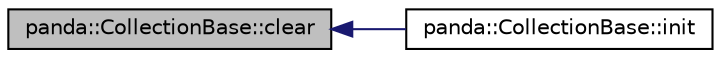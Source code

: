 digraph G
{
  edge [fontname="Helvetica",fontsize="10",labelfontname="Helvetica",labelfontsize="10"];
  node [fontname="Helvetica",fontsize="10",shape=record];
  rankdir=LR;
  Node1 [label="panda::CollectionBase::clear",height=0.2,width=0.4,color="black", fillcolor="grey75", style="filled" fontcolor="black"];
  Node1 -> Node2 [dir=back,color="midnightblue",fontsize="10",style="solid"];
  Node2 [label="panda::CollectionBase::init",height=0.2,width=0.4,color="black", fillcolor="white", style="filled",URL="$classpanda_1_1CollectionBase.html#acf4c92c41e6efccc8833981c8e8725c1",tooltip="Reset the object state."];
}
